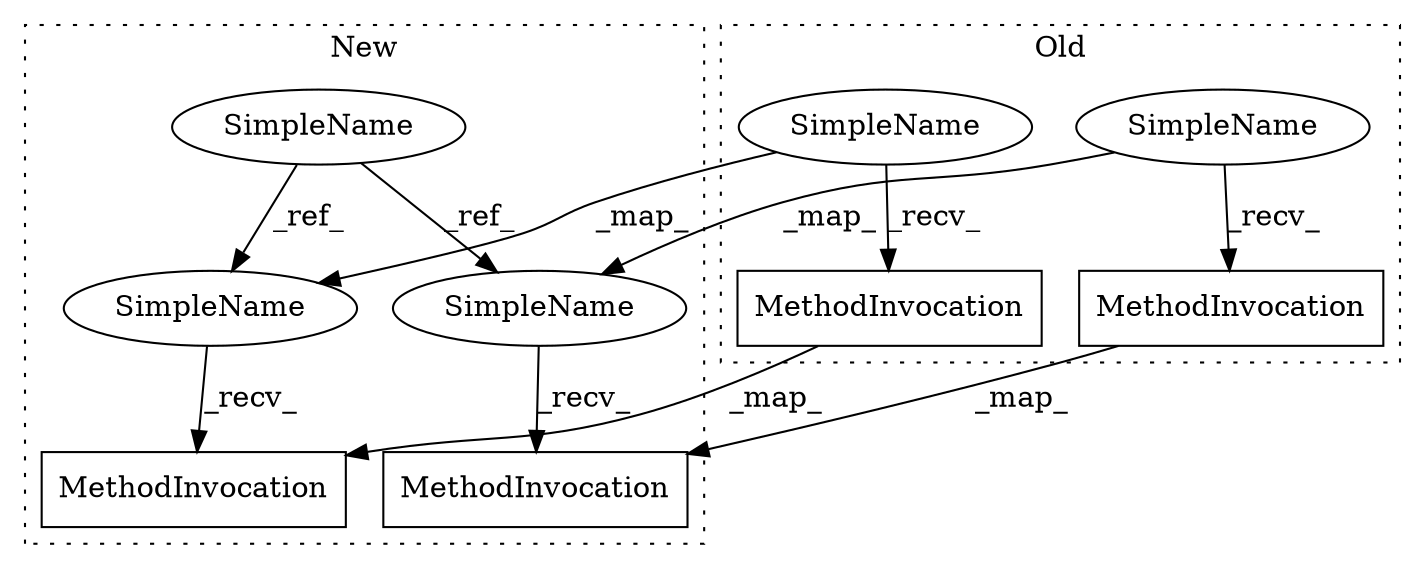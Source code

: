digraph G {
subgraph cluster0 {
1 [label="MethodInvocation" a="32" s="1992,2012" l="8,1" shape="box"];
2 [label="MethodInvocation" a="32" s="1899,1919" l="8,1" shape="box"];
6 [label="SimpleName" a="42" s="1888" l="10" shape="ellipse"];
7 [label="SimpleName" a="42" s="1981" l="10" shape="ellipse"];
label = "Old";
style="dotted";
}
subgraph cluster1 {
3 [label="MethodInvocation" a="32" s="1957,1977" l="8,1" shape="box"];
4 [label="MethodInvocation" a="32" s="1867,1887" l="8,1" shape="box"];
5 [label="SimpleName" a="42" s="1859" l="7" shape="ellipse"];
8 [label="SimpleName" a="42" s="1664" l="7" shape="ellipse"];
9 [label="SimpleName" a="42" s="1949" l="7" shape="ellipse"];
label = "New";
style="dotted";
}
1 -> 4 [label="_map_"];
2 -> 3 [label="_map_"];
5 -> 4 [label="_recv_"];
6 -> 9 [label="_map_"];
6 -> 2 [label="_recv_"];
7 -> 5 [label="_map_"];
7 -> 1 [label="_recv_"];
8 -> 5 [label="_ref_"];
8 -> 9 [label="_ref_"];
9 -> 3 [label="_recv_"];
}